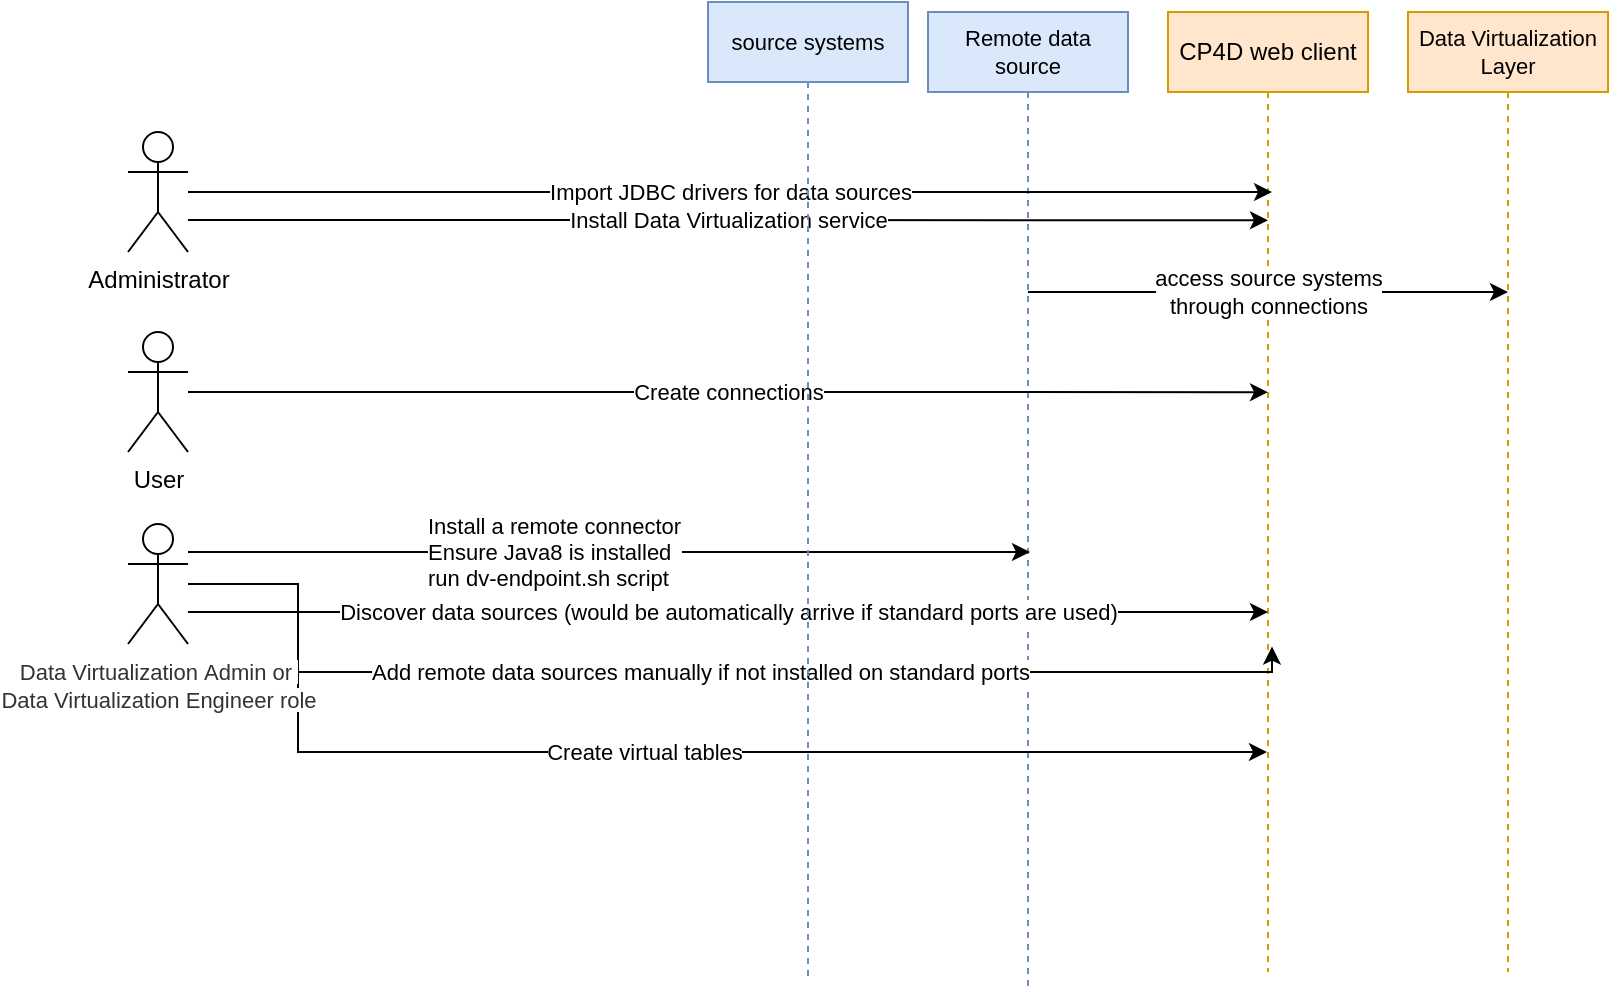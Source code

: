 <mxfile version="13.4.2" type="github">
  <diagram id="DmjefM-3_SJbnNz2ie8g" name="Page-1">
    <mxGraphModel dx="98" dy="485" grid="1" gridSize="10" guides="1" tooltips="1" connect="1" arrows="1" fold="1" page="1" pageScale="1" pageWidth="850" pageHeight="1100" math="0" shadow="0">
      <root>
        <mxCell id="0" />
        <mxCell id="1" parent="0" />
        <mxCell id="h26CRx6ADfj_f1zQn1qs-1" value="CP4D web client" style="shape=umlLifeline;perimeter=lifelinePerimeter;whiteSpace=wrap;html=1;container=1;collapsible=0;recursiveResize=0;outlineConnect=0;fillColor=#ffe6cc;strokeColor=#d79b00;" vertex="1" parent="1">
          <mxGeometry x="1450" y="30" width="100" height="480" as="geometry" />
        </mxCell>
        <mxCell id="h26CRx6ADfj_f1zQn1qs-2" value="Data Virtualization Layer" style="shape=umlLifeline;perimeter=lifelinePerimeter;whiteSpace=wrap;html=1;container=1;collapsible=0;recursiveResize=0;outlineConnect=0;fillColor=#ffe6cc;strokeColor=#d79b00;fontSize=11;" vertex="1" parent="1">
          <mxGeometry x="1570" y="30" width="100" height="480" as="geometry" />
        </mxCell>
        <mxCell id="h26CRx6ADfj_f1zQn1qs-3" value="Remote data source" style="shape=umlLifeline;perimeter=lifelinePerimeter;whiteSpace=wrap;html=1;container=1;collapsible=0;recursiveResize=0;outlineConnect=0;fillColor=#dae8fc;strokeColor=#6c8ebf;fontSize=11;" vertex="1" parent="1">
          <mxGeometry x="1330" y="30" width="100" height="490" as="geometry" />
        </mxCell>
        <mxCell id="h26CRx6ADfj_f1zQn1qs-4" value="access source systems &lt;br&gt;through connections" style="edgeStyle=orthogonalEdgeStyle;rounded=0;orthogonalLoop=1;jettySize=auto;html=1;strokeWidth=1;fontSize=11;" edge="1" parent="1" source="h26CRx6ADfj_f1zQn1qs-3">
          <mxGeometry x="0.002" relative="1" as="geometry">
            <Array as="points">
              <mxPoint x="1460" y="170" />
              <mxPoint x="1460" y="170" />
            </Array>
            <mxPoint x="1380" y="170" as="sourcePoint" />
            <mxPoint x="1620" y="170" as="targetPoint" />
            <mxPoint as="offset" />
          </mxGeometry>
        </mxCell>
        <mxCell id="h26CRx6ADfj_f1zQn1qs-6" value="Import JDBC drivers for data sources" style="edgeStyle=orthogonalEdgeStyle;rounded=0;orthogonalLoop=1;jettySize=auto;html=1;" edge="1" parent="1" source="h26CRx6ADfj_f1zQn1qs-5">
          <mxGeometry relative="1" as="geometry">
            <mxPoint x="1502" y="120" as="targetPoint" />
            <Array as="points">
              <mxPoint x="1502" y="120" />
            </Array>
          </mxGeometry>
        </mxCell>
        <mxCell id="h26CRx6ADfj_f1zQn1qs-9" value="Install Data Virtualization service" style="edgeStyle=orthogonalEdgeStyle;rounded=0;orthogonalLoop=1;jettySize=auto;html=1;entryX=0.5;entryY=0.217;entryDx=0;entryDy=0;entryPerimeter=0;" edge="1" parent="1" source="h26CRx6ADfj_f1zQn1qs-5" target="h26CRx6ADfj_f1zQn1qs-1">
          <mxGeometry relative="1" as="geometry">
            <Array as="points">
              <mxPoint x="1140" y="134" />
              <mxPoint x="1140" y="134" />
            </Array>
          </mxGeometry>
        </mxCell>
        <mxCell id="h26CRx6ADfj_f1zQn1qs-12" value="Install a remote connector&lt;br&gt;Ensure Java8 is installed&lt;br&gt;&lt;span class=&quot;ph filepath&quot;&gt;run dv-endpoint.sh&amp;nbsp;&lt;/span&gt;script" style="edgeStyle=orthogonalEdgeStyle;rounded=0;orthogonalLoop=1;jettySize=auto;html=1;align=left;" edge="1" parent="1" source="h26CRx6ADfj_f1zQn1qs-10">
          <mxGeometry x="-0.202" y="-50" relative="1" as="geometry">
            <mxPoint x="1381" y="300" as="targetPoint" />
            <Array as="points">
              <mxPoint x="1170" y="300" />
              <mxPoint x="1170" y="300" />
            </Array>
            <mxPoint x="-50" y="-50" as="offset" />
          </mxGeometry>
        </mxCell>
        <mxCell id="h26CRx6ADfj_f1zQn1qs-5" value="Administrator" style="shape=umlActor;verticalLabelPosition=bottom;verticalAlign=top;html=1;outlineConnect=0;" vertex="1" parent="1">
          <mxGeometry x="930" y="90" width="30" height="60" as="geometry" />
        </mxCell>
        <mxCell id="h26CRx6ADfj_f1zQn1qs-8" value="Create connections" style="edgeStyle=orthogonalEdgeStyle;rounded=0;orthogonalLoop=1;jettySize=auto;html=1;entryX=0.5;entryY=0.396;entryDx=0;entryDy=0;entryPerimeter=0;" edge="1" parent="1" source="h26CRx6ADfj_f1zQn1qs-7" target="h26CRx6ADfj_f1zQn1qs-1">
          <mxGeometry relative="1" as="geometry" />
        </mxCell>
        <mxCell id="h26CRx6ADfj_f1zQn1qs-7" value="User" style="shape=umlActor;verticalLabelPosition=bottom;verticalAlign=top;html=1;outlineConnect=0;" vertex="1" parent="1">
          <mxGeometry x="930" y="190" width="30" height="60" as="geometry" />
        </mxCell>
        <mxCell id="h26CRx6ADfj_f1zQn1qs-11" value="Create virtual tables" style="edgeStyle=orthogonalEdgeStyle;rounded=0;orthogonalLoop=1;jettySize=auto;html=1;" edge="1" parent="1" source="h26CRx6ADfj_f1zQn1qs-10" target="h26CRx6ADfj_f1zQn1qs-1">
          <mxGeometry relative="1" as="geometry">
            <mxPoint x="1499" y="330" as="targetPoint" />
            <Array as="points">
              <mxPoint x="1015" y="400" />
            </Array>
          </mxGeometry>
        </mxCell>
        <mxCell id="h26CRx6ADfj_f1zQn1qs-14" value="Discover data sources (would be automatically arrive if standard ports are used)" style="edgeStyle=orthogonalEdgeStyle;rounded=0;orthogonalLoop=1;jettySize=auto;html=1;" edge="1" parent="1" source="h26CRx6ADfj_f1zQn1qs-10">
          <mxGeometry relative="1" as="geometry">
            <mxPoint x="1500" y="330" as="targetPoint" />
            <Array as="points">
              <mxPoint x="1500" y="330" />
            </Array>
          </mxGeometry>
        </mxCell>
        <mxCell id="h26CRx6ADfj_f1zQn1qs-15" value="Add remote data sources manually if not installed on standard ports" style="edgeStyle=orthogonalEdgeStyle;rounded=0;orthogonalLoop=1;jettySize=auto;html=1;entryX=0.52;entryY=0.661;entryDx=0;entryDy=0;entryPerimeter=0;" edge="1" parent="1" source="h26CRx6ADfj_f1zQn1qs-10" target="h26CRx6ADfj_f1zQn1qs-1">
          <mxGeometry relative="1" as="geometry">
            <Array as="points">
              <mxPoint x="1015" y="360" />
              <mxPoint x="1502" y="360" />
            </Array>
          </mxGeometry>
        </mxCell>
        <mxCell id="h26CRx6ADfj_f1zQn1qs-10" value="&lt;font style=&quot;font-size: 11px&quot;&gt;&lt;span class=&quot;keyword&quot; style=&quot;margin: 0px ; padding: 0px ; border: 0px ; vertical-align: baseline ; color: rgb(50 , 50 , 50) ; font-family: , &amp;#34;helvetica neue&amp;#34; , &amp;#34;arial&amp;#34; , sans-serif ; background-color: rgb(255 , 255 , 255)&quot;&gt;Data Virtualization&lt;/span&gt;&lt;span style=&quot;color: rgb(50 , 50 , 50) ; font-family: , &amp;#34;helvetica neue&amp;#34; , &amp;#34;arial&amp;#34; , sans-serif ; background-color: rgb(255 , 255 , 255)&quot;&gt;&amp;nbsp;Admin or&amp;nbsp;&lt;br&gt;&lt;/span&gt;&lt;span class=&quot;keyword&quot; style=&quot;margin: 0px ; padding: 0px ; border: 0px ; vertical-align: baseline ; color: rgb(50 , 50 , 50) ; font-family: , &amp;#34;helvetica neue&amp;#34; , &amp;#34;arial&amp;#34; , sans-serif ; background-color: rgb(255 , 255 , 255)&quot;&gt;Data Virtualization&lt;/span&gt;&lt;span style=&quot;color: rgb(50 , 50 , 50) ; font-family: , &amp;#34;helvetica neue&amp;#34; , &amp;#34;arial&amp;#34; , sans-serif ; background-color: rgb(255 , 255 , 255)&quot;&gt;&amp;nbsp;Engineer role&lt;/span&gt;&lt;/font&gt;" style="shape=umlActor;verticalLabelPosition=bottom;verticalAlign=top;html=1;outlineConnect=0;" vertex="1" parent="1">
          <mxGeometry x="930" y="286" width="30" height="60" as="geometry" />
        </mxCell>
        <mxCell id="h26CRx6ADfj_f1zQn1qs-13" value="source systems" style="shape=umlLifeline;perimeter=lifelinePerimeter;whiteSpace=wrap;html=1;container=1;collapsible=0;recursiveResize=0;outlineConnect=0;fillColor=#dae8fc;strokeColor=#6c8ebf;fontSize=11;" vertex="1" parent="1">
          <mxGeometry x="1220" y="25" width="100" height="490" as="geometry" />
        </mxCell>
      </root>
    </mxGraphModel>
  </diagram>
</mxfile>
